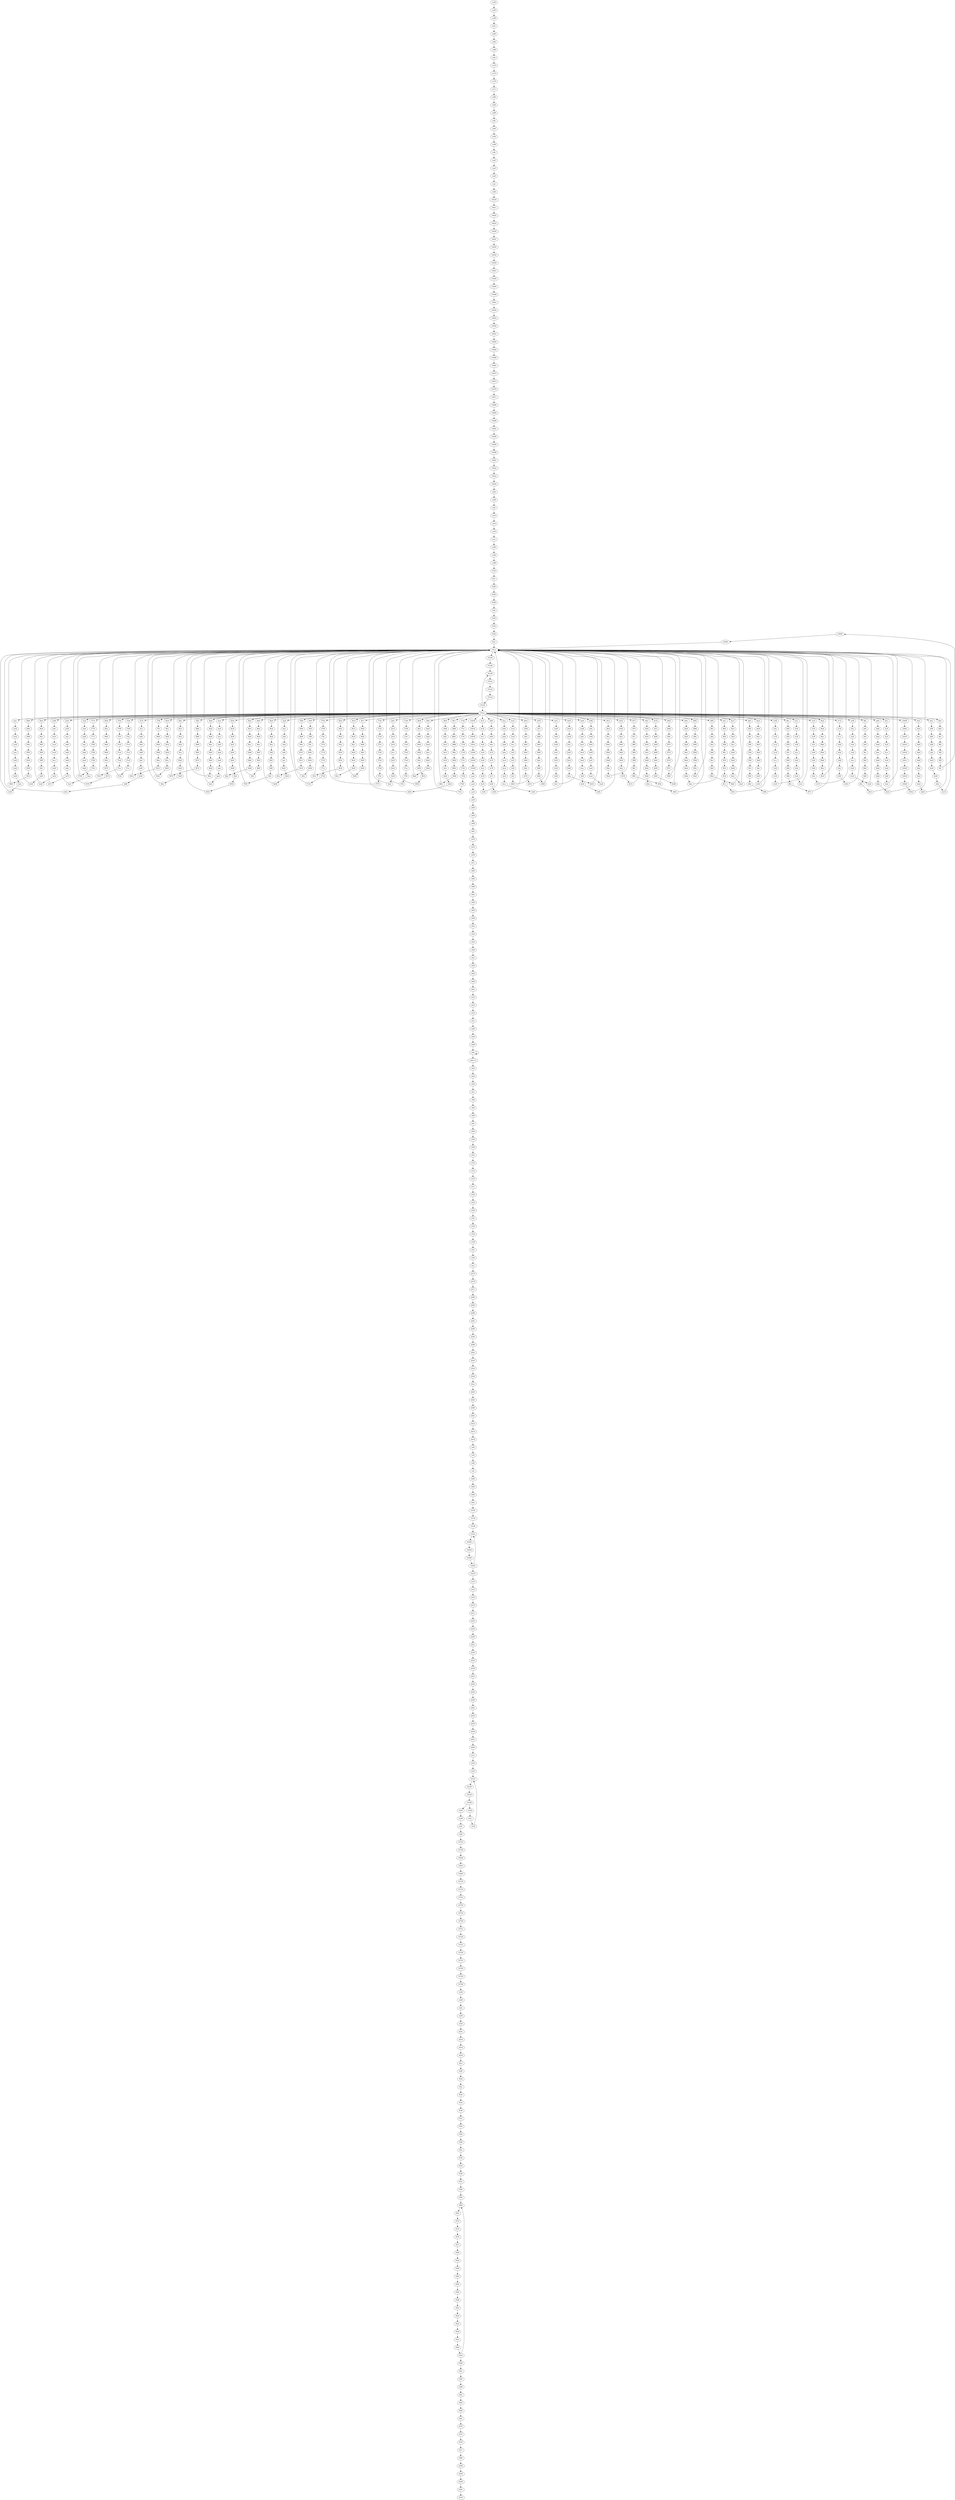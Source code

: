 digraph G {
"10000" -> "10004"
"10004" -> "101cc"
"10008" -> "1000c"
"1000c" -> "10010"
"10010" -> "10014"
"10014" -> "10018"
"10018" -> "1001c"
"1001c" -> "10020"
"10020" -> "10024"
"10024" -> "10028"
"10028" -> "1002c"
"1002c" -> "101cc"
"10030" -> "10034"
"10034" -> "10038"
"10038" -> "1003c"
"1003c" -> "10040"
"10040" -> "10044"
"10044" -> "10048"
"10048" -> "cadc"
"1015c" -> "10160"
"10160" -> "10164"
"10164" -> "10168"
"10168" -> "cb28"
"10168" -> "cb34"
"101cc" -> "101d0"
"101d0" -> "101d4"
"101d4" -> "101d8"
"101d8" -> "101dc"
"101dc" -> "101e0"
"101e0" -> "101e4"
"101e4" -> "101e8"
"101e8" -> "101d8"
"101e8" -> "101ec"
"101ec" -> "10008"
"101ec" -> "10030"
"101ec" -> "f5f0"
"101ec" -> "f610"
"101ec" -> "f630"
"101ec" -> "f658"
"101ec" -> "f67c"
"101ec" -> "f69c"
"101ec" -> "f6bc"
"101ec" -> "f6e0"
"101ec" -> "f704"
"101ec" -> "f728"
"101ec" -> "f750"
"101ec" -> "f774"
"101ec" -> "f794"
"101ec" -> "f7b4"
"101ec" -> "f7d4"
"101ec" -> "f7f8"
"101ec" -> "f818"
"101ec" -> "f838"
"101ec" -> "f85c"
"101ec" -> "f87c"
"101ec" -> "f8a0"
"101ec" -> "f8c0"
"101ec" -> "f8e0"
"101ec" -> "f900"
"101ec" -> "f920"
"101ec" -> "f940"
"101ec" -> "f964"
"101ec" -> "f984"
"101ec" -> "f9a4"
"101ec" -> "f9c4"
"101ec" -> "f9e4"
"101ec" -> "fa08"
"101ec" -> "fa2c"
"101ec" -> "fa54"
"101ec" -> "fa78"
"101ec" -> "faa0"
"101ec" -> "fac4"
"101ec" -> "fae8"
"101ec" -> "fb0c"
"101ec" -> "fb30"
"101ec" -> "fb54"
"101ec" -> "fb78"
"101ec" -> "fb9c"
"101ec" -> "fbc0"
"101ec" -> "fbe4"
"101ec" -> "fc08"
"101ec" -> "fc2c"
"101ec" -> "fc50"
"101ec" -> "fc74"
"101ec" -> "fc98"
"101ec" -> "fcbc"
"101ec" -> "fce0"
"101ec" -> "fd04"
"101ec" -> "fd2c"
"101ec" -> "fd54"
"101ec" -> "fd78"
"101ec" -> "fd9c"
"101ec" -> "fdc4"
"101ec" -> "fdec"
"101ec" -> "fe14"
"101ec" -> "fe3c"
"101ec" -> "fe60"
"101ec" -> "fe88"
"101ec" -> "feac"
"101ec" -> "fed4"
"101ec" -> "fefc"
"101ec" -> "ff24"
"101ec" -> "ff4c"
"101ec" -> "ff74"
"101ec" -> "ff98"
"101ec" -> "ffbc"
"101ec" -> "ffe4"
"101f0" -> "101f4"
"101f4" -> "101f8"
"101f8" -> "101fc"
"101fc" -> "10200"
"10200" -> "10204"
"10204" -> "10208"
"10208" -> "1020c"
"1020c" -> "101fc"
"1020c" -> "10210"
"10210" -> "cb10"
"10418" -> "1041c"
"1041c" -> "10420"
"10420" -> "10424"
"10424" -> "10428"
"10428" -> "1042c"
"1042c" -> "10430"
"10430" -> "10434"
"10434" -> "10438"
"10438" -> "1043c"
"1043c" -> "10440"
"10440" -> "10444"
"10444" -> "10448"
"10448" -> "1044c"
"1044c" -> "10450"
"10450" -> "10454"
"10454" -> "10458"
"10458" -> "1045c"
"1045c" -> "10460"
"10460" -> "10464"
"10464" -> "10468"
"10468" -> "1046c"
"1046c" -> "10470"
"10470" -> "10474"
"10474" -> "10478"
"10478" -> "1047c"
"1047c" -> "10480"
"10480" -> "10484"
"10484" -> "10488"
"10488" -> "1048c"
"1048c" -> "10490"
"10490" -> "10494"
"10494" -> "10498"
"10498" -> "1049c"
"1049c" -> "104a0"
"104a0" -> "104a4"
"104a4" -> "104a8"
"104a8" -> "cab4"
"10638" -> "1063c"
"1063c" -> "10640"
"10640" -> "10720"
"10720" -> "10724"
"10724" -> "1074c"
"10728" -> "1072c"
"1072c" -> "10730"
"10730" -> "1073c"
"10734" -> "10738"
"10738" -> "10638"
"1073c" -> "10740"
"10740" -> "10744"
"10744" -> "10748"
"10748" -> "cb44"
"1074c" -> "10750"
"10750" -> "10754"
"10754" -> "10758"
"10758" -> "1075c"
"1075c" -> "10728"
"c460" -> "c464"
"c464" -> "c468"
"c468" -> "c46c"
"c46c" -> "c470"
"c470" -> "c474"
"c474" -> "c478"
"c478" -> "c47c"
"c47c" -> "c480"
"c480" -> "c484"
"c484" -> "c488"
"c488" -> "c48c"
"c48c" -> "c490"
"c490" -> "c494"
"c494" -> "c498"
"c498" -> "c49c"
"c49c" -> "c4a0"
"c4a0" -> "c4a4"
"c4a4" -> "c4a8"
"c4a8" -> "c4ac"
"c4ac" -> "c4b0"
"c4b0" -> "c4b4"
"c4b4" -> "c4b8"
"c4b8" -> "c4bc"
"c4bc" -> "c4c0"
"c4c0" -> "c4c4"
"c4c4" -> "c4c8"
"c4c8" -> "c4cc"
"c4cc" -> "c4d0"
"c4d0" -> "c4d4"
"c4d4" -> "c4d8"
"c4d8" -> "c4dc"
"c4dc+2" -> "c4e0"
"c4dc" -> "c4dc"
"c4dc" -> "c4dc+2"
"c4e0" -> "c4e4"
"c4e4" -> "c4e8"
"c4e8" -> "c4ec"
"c4ec" -> "c4f0"
"c4f0" -> "c4f4"
"c4f4" -> "c4f8"
"c4f8" -> "c4fc"
"c4fc" -> "c500"
"c500" -> "c504"
"c504" -> "c508"
"c508" -> "c50c"
"c50c" -> "c510"
"c510" -> "c514"
"c514" -> "c518"
"c518" -> "c51c"
"c51c" -> "c520"
"c520" -> "c524"
"c524" -> "c528"
"c528" -> "c52c"
"c52c" -> "c530"
"c530" -> "c534"
"c534" -> "c538"
"c538" -> "c53c"
"c53c" -> "c540"
"c540" -> "caec"
"ca50" -> "ca54"
"ca54" -> "ca58"
"ca58" -> "ca5c"
"ca5c" -> "ca60"
"ca60" -> "ca64"
"ca64" -> "ca68"
"ca68" -> "ca6c"
"ca6c" -> "ca70"
"ca70" -> "ca74"
"ca74" -> "ca78"
"ca78" -> "ca7c"
"ca7c" -> "ca80"
"ca80" -> "ca84"
"ca84" -> "ca88"
"ca88" -> "ca8c"
"ca8c" -> "ca90"
"ca90" -> "ca94"
"ca94" -> "ca98"
"ca98" -> "ca9c"
"ca9c" -> "caa0"
"caa0" -> "caa4"
"caa4" -> "caa8"
"caa8" -> "caac"
"caac" -> "cab0"
"cab0" -> "10418"
"cab4" -> "cab8"
"cab8" -> "cabc"
"cabc" -> "cac0"
"cac0" -> "cac4"
"cac4" -> "cac8"
"cac8" -> "cacc"
"cacc" -> "cad0"
"cad0" -> "cad4"
"cad4" -> "cad8"
"cad8" -> "f5c8"
"cadc" -> "cae0"
"cae0" -> "cae4"
"cae4" -> "cae8"
"cae8" -> "c460"
"caec" -> "d274"
"caf0" -> "caf4"
"caf4" -> "caf8"
"caf8" -> "cafc"
"cafc" -> "cb00"
"cb00" -> "cb04"
"cb04" -> "cb08"
"cb08" -> "cb0c"
"cb0c" -> "101f0"
"cb10" -> "cb14"
"cb14" -> "cb18"
"cb18" -> "d218"
"cb1c" -> "cb20"
"cb20" -> "cb24"
"cb24" -> "1015c"
"cb28" -> "cb2c"
"cb2c" -> "cb30"
"cb30" -> "1015c"
"cb34" -> "cb38"
"cb38" -> "cb3c"
"cb3c" -> "cb40"
"cb40" -> "10734"
"cb44" -> "cb48"
"cb48" -> "cb4c"
"cb4c" -> "cb50"
"cb50" -> "cb54"
"cb54" -> "d2dc"
"d218" -> "d21c"
"d21c" -> "d220"
"d220" -> "d224"
"d224" -> "d228"
"d228" -> "d22c"
"d22c" -> "d230"
"d230" -> "d234"
"d234" -> "d238"
"d238" -> "d23c"
"d23c" -> "d240"
"d240" -> "d244"
"d244" -> "d248"
"d248" -> "d24c"
"d24c" -> "d250"
"d250" -> "d254"
"d254" -> "d258"
"d258" -> "d25c"
"d25c" -> "d260"
"d260" -> "cb1c"
"d274" -> "d278"
"d278" -> "d27c"
"d27c" -> "d280"
"d280" -> "d284"
"d284" -> "d288"
"d288" -> "d28c"
"d28c" -> "d290"
"d290" -> "d294"
"d294" -> "d298"
"d298" -> "d29c"
"d29c" -> "d2a0"
"d2a0" -> "d2a4"
"d2a4" -> "d2a8"
"d2a8" -> "d2ac"
"d2ac" -> "d2b0"
"d2b0" -> "d2b4"
"d2b4" -> "d2b8"
"d2b8" -> "d2bc"
"d2bc" -> "d2c0"
"d2c0" -> "d2c4"
"d2c4" -> "d2c8"
"d2c8" -> "caf0"
"d2dc" -> "d2e0"
"d2e0" -> "d2e4"
"d2e4" -> "d2e8"
"d2e8" -> "d2ec"
"d2ec" -> "d2f0"
"d2f0" -> "f528"
"d2f4" -> "d2f8"
"d2f8" -> "d2fc"
"d2fc" -> "f464"
"d300" -> "d304"
"d304" -> "d308"
"d308" -> "d30c"
"d30c" -> "d310"
"f464" -> "f468"
"f468" -> "f46c"
"f46c" -> "f470"
"f470" -> "f474"
"f474" -> "f478"
"f478" -> "f47c"
"f47c" -> "f480"
"f480" -> "d300"
"f528" -> "f52c"
"f52c" -> "f530"
"f530" -> "f534"
"f534" -> "f538"
"f538" -> "f53c"
"f53c" -> "f540"
"f540" -> "f544"
"f544" -> "f548"
"f548" -> "f54c"
"f54c" -> "f550"
"f550" -> "f554"
"f554" -> "f558"
"f558" -> "f55c"
"f55c" -> "f560"
"f560" -> "f564"
"f564" -> "f568"
"f568" -> "f56c"
"f56c" -> "f570"
"f570" -> "f574"
"f574" -> "f578"
"f578" -> "f57c"
"f57c" -> "f580"
"f580" -> "f584"
"f584" -> "f588"
"f588" -> "f58c"
"f58c" -> "f590"
"f590" -> "f594"
"f594" -> "f598"
"f598" -> "f59c"
"f59c" -> "f5a0"
"f5a0" -> "f5a4"
"f5a4" -> "f5a8"
"f5a8" -> "f5ac"
"f5ac" -> "f5b0"
"f5b0" -> "f5b4"
"f5b4" -> "f568"
"f5b4" -> "f5b8"
"f5b8" -> "f5bc"
"f5bc" -> "d2f4"
"f5c8" -> "f5cc"
"f5cc" -> "f5d0"
"f5d0" -> "f5d4"
"f5d4" -> "f5d8"
"f5d8" -> "f5dc"
"f5dc" -> "f5e0"
"f5e0" -> "f5e4"
"f5e4" -> "f5e8"
"f5e8" -> "f5ec"
"f5ec" -> "101cc"
"f5f0" -> "f5f4"
"f5f4" -> "f5f8"
"f5f8" -> "f5fc"
"f5fc" -> "f600"
"f600" -> "f604"
"f604" -> "f608"
"f608" -> "f60c"
"f60c" -> "101cc"
"f610" -> "f614"
"f614" -> "f618"
"f618" -> "f61c"
"f61c" -> "f620"
"f620" -> "f624"
"f624" -> "f628"
"f628" -> "f62c"
"f62c" -> "101cc"
"f630" -> "f634"
"f634" -> "f638"
"f638" -> "f63c"
"f63c" -> "f640"
"f640" -> "f644"
"f644" -> "f648"
"f648" -> "f64c"
"f64c" -> "f650"
"f650" -> "f654"
"f654" -> "101cc"
"f658" -> "f65c"
"f65c" -> "f660"
"f660" -> "f664"
"f664" -> "f668"
"f668" -> "f66c"
"f66c" -> "f670"
"f670" -> "f674"
"f674" -> "f678"
"f678" -> "101cc"
"f67c" -> "f680"
"f680" -> "f684"
"f684" -> "f688"
"f688" -> "f68c"
"f68c" -> "f690"
"f690" -> "f694"
"f694" -> "f698"
"f698" -> "101cc"
"f69c" -> "f6a0"
"f6a0" -> "f6a4"
"f6a4" -> "f6a8"
"f6a8" -> "f6ac"
"f6ac" -> "f6b0"
"f6b0" -> "f6b4"
"f6b4" -> "f6b8"
"f6b8" -> "101cc"
"f6bc" -> "f6c0"
"f6c0" -> "f6c4"
"f6c4" -> "f6c8"
"f6c8" -> "f6cc"
"f6cc" -> "f6d0"
"f6d0" -> "f6d4"
"f6d4" -> "f6d8"
"f6d8" -> "f6dc"
"f6dc" -> "101cc"
"f6e0" -> "f6e4"
"f6e4" -> "f6e8"
"f6e8" -> "f6ec"
"f6ec" -> "f6f0"
"f6f0" -> "f6f4"
"f6f4" -> "f6f8"
"f6f8" -> "f6fc"
"f6fc" -> "f700"
"f700" -> "101cc"
"f704" -> "f708"
"f708" -> "f70c"
"f70c" -> "f710"
"f710" -> "f714"
"f714" -> "f718"
"f718" -> "f71c"
"f71c" -> "f720"
"f720" -> "f724"
"f724" -> "101cc"
"f728" -> "f72c"
"f72c" -> "f730"
"f730" -> "f734"
"f734" -> "f738"
"f738" -> "f73c"
"f73c" -> "f740"
"f740" -> "f744"
"f744" -> "f748"
"f748" -> "f74c"
"f74c" -> "101cc"
"f750" -> "f754"
"f754" -> "f758"
"f758" -> "f75c"
"f75c" -> "f760"
"f760" -> "f764"
"f764" -> "f768"
"f768" -> "f76c"
"f76c" -> "f770"
"f770" -> "101cc"
"f774" -> "f778"
"f778" -> "f77c"
"f77c" -> "f780"
"f780" -> "f784"
"f784" -> "f788"
"f788" -> "f78c"
"f78c" -> "f790"
"f790" -> "101cc"
"f794" -> "f798"
"f798" -> "f79c"
"f79c" -> "f7a0"
"f7a0" -> "f7a4"
"f7a4" -> "f7a8"
"f7a8" -> "f7ac"
"f7ac" -> "f7b0"
"f7b0" -> "101cc"
"f7b4" -> "f7b8"
"f7b8" -> "f7bc"
"f7bc" -> "f7c0"
"f7c0" -> "f7c4"
"f7c4" -> "f7c8"
"f7c8" -> "f7cc"
"f7cc" -> "f7d0"
"f7d0" -> "101cc"
"f7d4" -> "f7d8"
"f7d8" -> "f7dc"
"f7dc" -> "f7e0"
"f7e0" -> "f7e4"
"f7e4" -> "f7e8"
"f7e8" -> "f7ec"
"f7ec" -> "f7f0"
"f7f0" -> "f7f4"
"f7f4" -> "101cc"
"f7f8" -> "f7fc"
"f7fc" -> "f800"
"f800" -> "f804"
"f804" -> "f808"
"f808" -> "f80c"
"f80c" -> "f810"
"f810" -> "f814"
"f814" -> "101cc"
"f818" -> "f81c"
"f81c" -> "f820"
"f820" -> "f824"
"f824" -> "f828"
"f828" -> "f82c"
"f82c" -> "f830"
"f830" -> "f834"
"f834" -> "101cc"
"f838" -> "f83c"
"f83c" -> "f840"
"f840" -> "f844"
"f844" -> "f848"
"f848" -> "f84c"
"f84c" -> "f850"
"f850" -> "f854"
"f854" -> "f858"
"f858" -> "101cc"
"f85c" -> "f860"
"f860" -> "f864"
"f864" -> "f868"
"f868" -> "f86c"
"f86c" -> "f870"
"f870" -> "f874"
"f874" -> "f878"
"f878" -> "101cc"
"f87c" -> "f880"
"f880" -> "f884"
"f884" -> "f888"
"f888" -> "f88c"
"f88c" -> "f890"
"f890" -> "f894"
"f894" -> "f898"
"f898" -> "f89c"
"f89c" -> "101cc"
"f8a0" -> "f8a4"
"f8a4" -> "f8a8"
"f8a8" -> "f8ac"
"f8ac" -> "f8b0"
"f8b0" -> "f8b4"
"f8b4" -> "f8b8"
"f8b8" -> "f8bc"
"f8bc" -> "101cc"
"f8c0" -> "f8c4"
"f8c4" -> "f8c8"
"f8c8" -> "f8cc"
"f8cc" -> "f8d0"
"f8d0" -> "f8d4"
"f8d4" -> "f8d8"
"f8d8" -> "f8dc"
"f8dc" -> "101cc"
"f8e0" -> "f8e4"
"f8e4" -> "f8e8"
"f8e8" -> "f8ec"
"f8ec" -> "f8f0"
"f8f0" -> "f8f4"
"f8f4" -> "f8f8"
"f8f8" -> "f8fc"
"f8fc" -> "101cc"
"f900" -> "f904"
"f904" -> "f908"
"f908" -> "f90c"
"f90c" -> "f910"
"f910" -> "f914"
"f914" -> "f918"
"f918" -> "f91c"
"f91c" -> "101cc"
"f920" -> "f924"
"f924" -> "f928"
"f928" -> "f92c"
"f92c" -> "f930"
"f930" -> "f934"
"f934" -> "f938"
"f938" -> "f93c"
"f93c" -> "101cc"
"f940" -> "f944"
"f944" -> "f948"
"f948" -> "f94c"
"f94c" -> "f950"
"f950" -> "f954"
"f954" -> "f958"
"f958" -> "f95c"
"f95c" -> "f960"
"f960" -> "101cc"
"f964" -> "f968"
"f968" -> "f96c"
"f96c" -> "f970"
"f970" -> "f974"
"f974" -> "f978"
"f978" -> "f97c"
"f97c" -> "f980"
"f980" -> "101cc"
"f984" -> "f988"
"f988" -> "f98c"
"f98c" -> "f990"
"f990" -> "f994"
"f994" -> "f998"
"f998" -> "f99c"
"f99c" -> "f9a0"
"f9a0" -> "101cc"
"f9a4" -> "f9a8"
"f9a8" -> "f9ac"
"f9ac" -> "f9b0"
"f9b0" -> "f9b4"
"f9b4" -> "f9b8"
"f9b8" -> "f9bc"
"f9bc" -> "f9c0"
"f9c0" -> "101cc"
"f9c4" -> "f9c8"
"f9c8" -> "f9cc"
"f9cc" -> "f9d0"
"f9d0" -> "f9d4"
"f9d4" -> "f9d8"
"f9d8" -> "f9dc"
"f9dc" -> "f9e0"
"f9e0" -> "101cc"
"f9e4" -> "f9e8"
"f9e8" -> "f9ec"
"f9ec" -> "f9f0"
"f9f0" -> "f9f4"
"f9f4" -> "f9f8"
"f9f8" -> "f9fc"
"f9fc" -> "fa00"
"fa00" -> "fa04"
"fa04" -> "101cc"
"fa08" -> "fa0c"
"fa0c" -> "fa10"
"fa10" -> "fa14"
"fa14" -> "fa18"
"fa18" -> "fa1c"
"fa1c" -> "fa20"
"fa20" -> "fa24"
"fa24" -> "fa28"
"fa28" -> "101cc"
"fa2c" -> "fa30"
"fa30" -> "fa34"
"fa34" -> "fa38"
"fa38" -> "fa3c"
"fa3c" -> "fa40"
"fa40" -> "fa44"
"fa44" -> "fa48"
"fa48" -> "fa4c"
"fa4c" -> "fa50"
"fa50" -> "101cc"
"fa54" -> "fa58"
"fa58" -> "fa5c"
"fa5c" -> "fa60"
"fa60" -> "fa64"
"fa64" -> "fa68"
"fa68" -> "fa6c"
"fa6c" -> "fa70"
"fa70" -> "fa74"
"fa74" -> "101cc"
"fa78" -> "fa7c"
"fa7c" -> "fa80"
"fa80" -> "fa84"
"fa84" -> "fa88"
"fa88" -> "fa8c"
"fa8c" -> "fa90"
"fa90" -> "fa94"
"fa94" -> "fa98"
"fa98" -> "fa9c"
"fa9c" -> "101cc"
"faa0" -> "faa4"
"faa4" -> "faa8"
"faa8" -> "faac"
"faac" -> "fab0"
"fab0" -> "fab4"
"fab4" -> "fab8"
"fab8" -> "fabc"
"fabc" -> "fac0"
"fac0" -> "101cc"
"fac4" -> "fac8"
"fac8" -> "facc"
"facc" -> "fad0"
"fad0" -> "fad4"
"fad4" -> "fad8"
"fad8" -> "fadc"
"fadc" -> "fae0"
"fae0" -> "fae4"
"fae4" -> "101cc"
"fae8" -> "faec"
"faec" -> "faf0"
"faf0" -> "faf4"
"faf4" -> "faf8"
"faf8" -> "fafc"
"fafc" -> "fb00"
"fb00" -> "fb04"
"fb04" -> "fb08"
"fb08" -> "101cc"
"fb0c" -> "fb10"
"fb10" -> "fb14"
"fb14" -> "fb18"
"fb18" -> "fb1c"
"fb1c" -> "fb20"
"fb20" -> "fb24"
"fb24" -> "fb28"
"fb28" -> "fb2c"
"fb2c" -> "101cc"
"fb30" -> "fb34"
"fb34" -> "fb38"
"fb38" -> "fb3c"
"fb3c" -> "fb40"
"fb40" -> "fb44"
"fb44" -> "fb48"
"fb48" -> "fb4c"
"fb4c" -> "fb50"
"fb50" -> "101cc"
"fb54" -> "fb58"
"fb58" -> "fb5c"
"fb5c" -> "fb60"
"fb60" -> "fb64"
"fb64" -> "fb68"
"fb68" -> "fb6c"
"fb6c" -> "fb70"
"fb70" -> "fb74"
"fb74" -> "101cc"
"fb78" -> "fb7c"
"fb7c" -> "fb80"
"fb80" -> "fb84"
"fb84" -> "fb88"
"fb88" -> "fb8c"
"fb8c" -> "fb90"
"fb90" -> "fb94"
"fb94" -> "fb98"
"fb98" -> "101cc"
"fb9c" -> "fba0"
"fba0" -> "fba4"
"fba4" -> "fba8"
"fba8" -> "fbac"
"fbac" -> "fbb0"
"fbb0" -> "fbb4"
"fbb4" -> "fbb8"
"fbb8" -> "fbbc"
"fbbc" -> "101cc"
"fbc0" -> "fbc4"
"fbc4" -> "fbc8"
"fbc8" -> "fbcc"
"fbcc" -> "fbd0"
"fbd0" -> "fbd4"
"fbd4" -> "fbd8"
"fbd8" -> "fbdc"
"fbdc" -> "fbe0"
"fbe0" -> "101cc"
"fbe4" -> "fbe8"
"fbe8" -> "fbec"
"fbec" -> "fbf0"
"fbf0" -> "fbf4"
"fbf4" -> "fbf8"
"fbf8" -> "fbfc"
"fbfc" -> "fc00"
"fc00" -> "fc04"
"fc04" -> "101cc"
"fc08" -> "fc0c"
"fc0c" -> "fc10"
"fc10" -> "fc14"
"fc14" -> "fc18"
"fc18" -> "fc1c"
"fc1c" -> "fc20"
"fc20" -> "fc24"
"fc24" -> "fc28"
"fc28" -> "101cc"
"fc2c" -> "fc30"
"fc30" -> "fc34"
"fc34" -> "fc38"
"fc38" -> "fc3c"
"fc3c" -> "fc40"
"fc40" -> "fc44"
"fc44" -> "fc48"
"fc48" -> "fc4c"
"fc4c" -> "101cc"
"fc50" -> "fc54"
"fc54" -> "fc58"
"fc58" -> "fc5c"
"fc5c" -> "fc60"
"fc60" -> "fc64"
"fc64" -> "fc68"
"fc68" -> "fc6c"
"fc6c" -> "fc70"
"fc70" -> "101cc"
"fc74" -> "fc78"
"fc78" -> "fc7c"
"fc7c" -> "fc80"
"fc80" -> "fc84"
"fc84" -> "fc88"
"fc88" -> "fc8c"
"fc8c" -> "fc90"
"fc90" -> "fc94"
"fc94" -> "101cc"
"fc98" -> "fc9c"
"fc9c" -> "fca0"
"fca0" -> "fca4"
"fca4" -> "fca8"
"fca8" -> "fcac"
"fcac" -> "fcb0"
"fcb0" -> "fcb4"
"fcb4" -> "fcb8"
"fcb8" -> "101cc"
"fcbc" -> "fcc0"
"fcc0" -> "fcc4"
"fcc4" -> "fcc8"
"fcc8" -> "fccc"
"fccc" -> "fcd0"
"fcd0" -> "fcd4"
"fcd4" -> "fcd8"
"fcd8" -> "fcdc"
"fcdc" -> "101cc"
"fce0" -> "fce4"
"fce4" -> "fce8"
"fce8" -> "fcec"
"fcec" -> "fcf0"
"fcf0" -> "fcf4"
"fcf4" -> "fcf8"
"fcf8" -> "fcfc"
"fcfc" -> "fd00"
"fd00" -> "101cc"
"fd04" -> "fd08"
"fd08" -> "fd0c"
"fd0c" -> "fd10"
"fd10" -> "fd14"
"fd14" -> "fd18"
"fd18" -> "fd1c"
"fd1c" -> "fd20"
"fd20" -> "fd24"
"fd24" -> "fd28"
"fd28" -> "101cc"
"fd2c" -> "fd30"
"fd30" -> "fd34"
"fd34" -> "fd38"
"fd38" -> "fd3c"
"fd3c" -> "fd40"
"fd40" -> "fd44"
"fd44" -> "fd48"
"fd48" -> "fd4c"
"fd4c" -> "fd50"
"fd50" -> "101cc"
"fd54" -> "fd58"
"fd58" -> "fd5c"
"fd5c" -> "fd60"
"fd60" -> "fd64"
"fd64" -> "fd68"
"fd68" -> "fd6c"
"fd6c" -> "fd70"
"fd70" -> "fd74"
"fd74" -> "101cc"
"fd78" -> "fd7c"
"fd7c" -> "fd80"
"fd80" -> "fd84"
"fd84" -> "fd88"
"fd88" -> "fd8c"
"fd8c" -> "fd90"
"fd90" -> "fd94"
"fd94" -> "fd98"
"fd98" -> "101cc"
"fd9c" -> "fda0"
"fda0" -> "fda4"
"fda4" -> "fda8"
"fda8" -> "fdac"
"fdac" -> "fdb0"
"fdb0" -> "fdb4"
"fdb4" -> "fdb8"
"fdb8" -> "fdbc"
"fdbc" -> "fdc0"
"fdc0" -> "101cc"
"fdc4" -> "fdc8"
"fdc8" -> "fdcc"
"fdcc" -> "fdd0"
"fdd0" -> "fdd4"
"fdd4" -> "fdd8"
"fdd8" -> "fddc"
"fddc" -> "fde0"
"fde0" -> "fde4"
"fde4" -> "fde8"
"fde8" -> "101cc"
"fdec" -> "fdf0"
"fdf0" -> "fdf4"
"fdf4" -> "fdf8"
"fdf8" -> "fdfc"
"fdfc" -> "fe00"
"fe00" -> "fe04"
"fe04" -> "fe08"
"fe08" -> "fe0c"
"fe0c" -> "fe10"
"fe10" -> "101cc"
"fe14" -> "fe18"
"fe18" -> "fe1c"
"fe1c" -> "fe20"
"fe20" -> "fe24"
"fe24" -> "fe28"
"fe28" -> "fe2c"
"fe2c" -> "fe30"
"fe30" -> "fe34"
"fe34" -> "fe38"
"fe38" -> "101cc"
"fe3c" -> "fe40"
"fe40" -> "fe44"
"fe44" -> "fe48"
"fe48" -> "fe4c"
"fe4c" -> "fe50"
"fe50" -> "fe54"
"fe54" -> "fe58"
"fe58" -> "fe5c"
"fe5c" -> "101cc"
"fe60" -> "fe64"
"fe64" -> "fe68"
"fe68" -> "fe6c"
"fe6c" -> "fe70"
"fe70" -> "fe74"
"fe74" -> "fe78"
"fe78" -> "fe7c"
"fe7c" -> "fe80"
"fe80" -> "fe84"
"fe84" -> "101cc"
"fe88" -> "fe8c"
"fe8c" -> "fe90"
"fe90" -> "fe94"
"fe94" -> "fe98"
"fe98" -> "fe9c"
"fe9c" -> "fea0"
"fea0" -> "fea4"
"fea4" -> "fea8"
"fea8" -> "101cc"
"feac" -> "feb0"
"feb0" -> "feb4"
"feb4" -> "feb8"
"feb8" -> "febc"
"febc" -> "fec0"
"fec0" -> "fec4"
"fec4" -> "fec8"
"fec8" -> "fecc"
"fecc" -> "fed0"
"fed0" -> "101cc"
"fed4" -> "fed8"
"fed8" -> "fedc"
"fedc" -> "fee0"
"fee0" -> "fee4"
"fee4" -> "fee8"
"fee8" -> "feec"
"feec" -> "fef0"
"fef0" -> "fef4"
"fef4" -> "fef8"
"fef8" -> "101cc"
"fefc" -> "ff00"
"ff00" -> "ff04"
"ff04" -> "ff08"
"ff08" -> "ff0c"
"ff0c" -> "ff10"
"ff10" -> "ff14"
"ff14" -> "ff18"
"ff18" -> "ff1c"
"ff1c" -> "ff20"
"ff20" -> "101cc"
"ff24" -> "ff28"
"ff28" -> "ff2c"
"ff2c" -> "ff30"
"ff30" -> "ff34"
"ff34" -> "ff38"
"ff38" -> "ff3c"
"ff3c" -> "ff40"
"ff40" -> "ff44"
"ff44" -> "ff48"
"ff48" -> "101cc"
"ff4c" -> "ff50"
"ff50" -> "ff54"
"ff54" -> "ff58"
"ff58" -> "ff5c"
"ff5c" -> "ff60"
"ff60" -> "ff64"
"ff64" -> "ff68"
"ff68" -> "ff6c"
"ff6c" -> "ff70"
"ff70" -> "101cc"
"ff74" -> "ff78"
"ff78" -> "ff7c"
"ff7c" -> "ff80"
"ff80" -> "ff84"
"ff84" -> "ff88"
"ff88" -> "ff8c"
"ff8c" -> "ff90"
"ff90" -> "ff94"
"ff94" -> "101cc"
"ff98" -> "ff9c"
"ff9c" -> "ffa0"
"ffa0" -> "ffa4"
"ffa4" -> "ffa8"
"ffa8" -> "ffac"
"ffac" -> "ffb0"
"ffb0" -> "ffb4"
"ffb4" -> "ffb8"
"ffb8" -> "101cc"
"ffbc" -> "ffc0"
"ffc0" -> "ffc4"
"ffc4" -> "ffc8"
"ffc8" -> "ffcc"
"ffcc" -> "ffd0"
"ffd0" -> "ffd4"
"ffd4" -> "ffd8"
"ffd8" -> "ffdc"
"ffdc" -> "ffe0"
"ffe0" -> "101cc"
"ffe4" -> "ffe8"
"ffe8" -> "ffec"
"ffec" -> "fff0"
"fff0" -> "fff4"
"fff4" -> "fff8"
"fff8" -> "fffc"
"fffc" -> "10000"
}